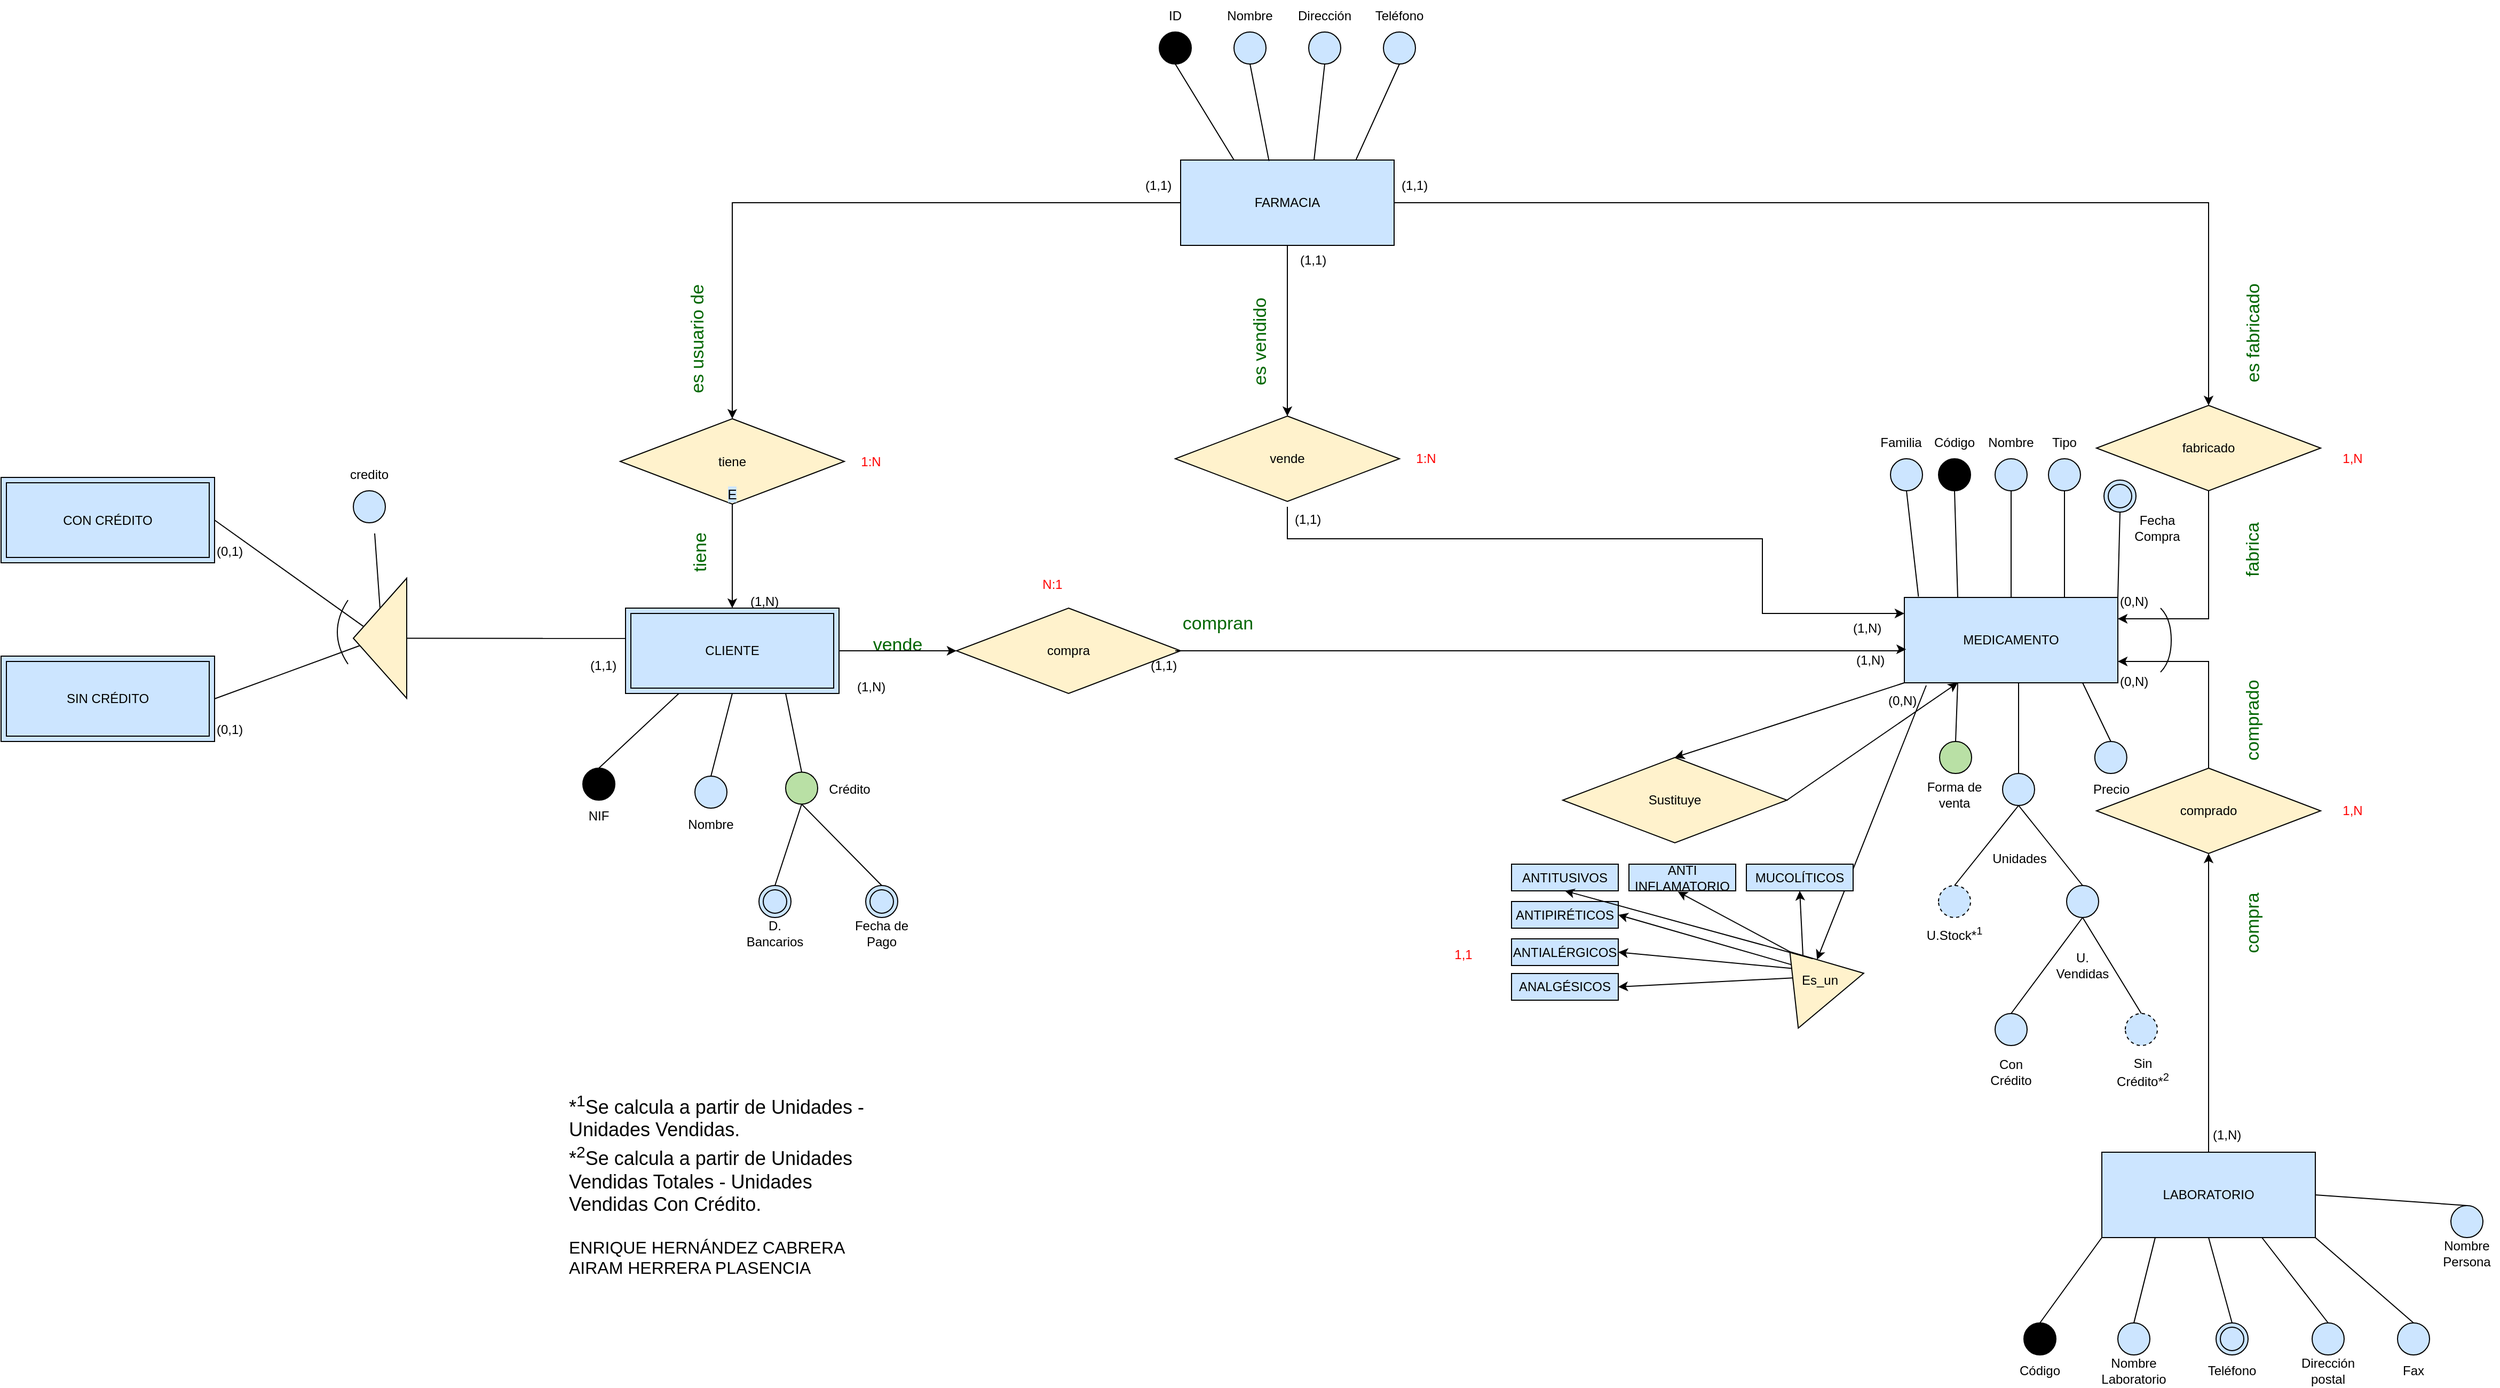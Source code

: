 <mxfile version="24.7.17">
  <diagram name="Página-1" id="0ju4yBKutKx-HcAimDKb">
    <mxGraphModel grid="1" page="1" gridSize="10" guides="1" tooltips="1" connect="1" arrows="1" fold="1" pageScale="1" pageWidth="827" pageHeight="1169" math="0" shadow="0">
      <root>
        <mxCell id="0" />
        <mxCell id="1" parent="0" />
        <mxCell id="yNY6OaaVfRZ2kv3KmmdI-2" value="&lt;div&gt;MEDICAMENTO&lt;/div&gt;" style="rounded=0;whiteSpace=wrap;html=1;fillColor=#CCE5FF;" vertex="1" parent="1">
          <mxGeometry x="1253" y="490" width="200" height="80" as="geometry" />
        </mxCell>
        <mxCell id="yNY6OaaVfRZ2kv3KmmdI-33" style="edgeStyle=orthogonalEdgeStyle;rounded=0;orthogonalLoop=1;jettySize=auto;html=1;entryX=0.5;entryY=1;entryDx=0;entryDy=0;" edge="1" parent="1" source="yNY6OaaVfRZ2kv3KmmdI-3" target="yNY6OaaVfRZ2kv3KmmdI-27">
          <mxGeometry relative="1" as="geometry" />
        </mxCell>
        <mxCell id="yNY6OaaVfRZ2kv3KmmdI-13" style="edgeStyle=orthogonalEdgeStyle;rounded=0;orthogonalLoop=1;jettySize=auto;html=1;exitX=0.5;exitY=1;exitDx=0;exitDy=0;" edge="1" parent="1" source="yNY6OaaVfRZ2kv3KmmdI-5">
          <mxGeometry relative="1" as="geometry">
            <mxPoint x="675" y="320" as="targetPoint" />
          </mxGeometry>
        </mxCell>
        <mxCell id="yNY6OaaVfRZ2kv3KmmdI-25" style="edgeStyle=orthogonalEdgeStyle;rounded=0;orthogonalLoop=1;jettySize=auto;html=1;entryX=0.5;entryY=0;entryDx=0;entryDy=0;" edge="1" parent="1" source="yNY6OaaVfRZ2kv3KmmdI-5" target="yNY6OaaVfRZ2kv3KmmdI-18">
          <mxGeometry relative="1" as="geometry" />
        </mxCell>
        <mxCell id="yNY6OaaVfRZ2kv3KmmdI-38" style="edgeStyle=orthogonalEdgeStyle;rounded=0;orthogonalLoop=1;jettySize=auto;html=1;entryX=0.5;entryY=0;entryDx=0;entryDy=0;" edge="1" parent="1" source="yNY6OaaVfRZ2kv3KmmdI-5" target="yNY6OaaVfRZ2kv3KmmdI-15">
          <mxGeometry relative="1" as="geometry">
            <mxPoint x="30" y="170" as="targetPoint" />
          </mxGeometry>
        </mxCell>
        <mxCell id="yNY6OaaVfRZ2kv3KmmdI-5" value="FARMACIA" style="rounded=0;whiteSpace=wrap;html=1;fillColor=#CCE5FF;" vertex="1" parent="1">
          <mxGeometry x="575" y="80" width="200" height="80" as="geometry" />
        </mxCell>
        <mxCell id="yNY6OaaVfRZ2kv3KmmdI-14" style="edgeStyle=orthogonalEdgeStyle;rounded=0;orthogonalLoop=1;jettySize=auto;html=1;entryX=1;entryY=0;entryDx=0;entryDy=0;" edge="1" parent="1" target="X5xsEdu2U7jIGgtiTfBD-12">
          <mxGeometry relative="1" as="geometry">
            <mxPoint x="1253" y="495" as="targetPoint" />
            <mxPoint x="675" y="405" as="sourcePoint" />
            <Array as="points">
              <mxPoint x="675" y="435" />
              <mxPoint x="1120" y="435" />
              <mxPoint x="1120" y="505" />
            </Array>
          </mxGeometry>
        </mxCell>
        <mxCell id="yNY6OaaVfRZ2kv3KmmdI-11" value="vende" style="shape=rhombus;perimeter=rhombusPerimeter;whiteSpace=wrap;html=1;align=center;fillColor=#FFF2CC;" vertex="1" parent="1">
          <mxGeometry x="570" y="320" width="210" height="80" as="geometry" />
        </mxCell>
        <mxCell id="yNY6OaaVfRZ2kv3KmmdI-17" style="edgeStyle=orthogonalEdgeStyle;rounded=0;orthogonalLoop=1;jettySize=auto;html=1;entryX=0.5;entryY=0;entryDx=0;entryDy=0;" edge="1" parent="1" source="yNY6OaaVfRZ2kv3KmmdI-15" target="yNY6OaaVfRZ2kv3KmmdI-10">
          <mxGeometry relative="1" as="geometry" />
        </mxCell>
        <mxCell id="yNY6OaaVfRZ2kv3KmmdI-15" value="tiene" style="shape=rhombus;perimeter=rhombusPerimeter;whiteSpace=wrap;html=1;align=center;fillColor=#FFF2CC;" vertex="1" parent="1">
          <mxGeometry x="50" y="322.5" width="210" height="80" as="geometry" />
        </mxCell>
        <mxCell id="yNY6OaaVfRZ2kv3KmmdI-26" style="edgeStyle=orthogonalEdgeStyle;rounded=0;orthogonalLoop=1;jettySize=auto;html=1;entryX=1;entryY=0.25;entryDx=0;entryDy=0;" edge="1" parent="1" source="yNY6OaaVfRZ2kv3KmmdI-18" target="yNY6OaaVfRZ2kv3KmmdI-2">
          <mxGeometry relative="1" as="geometry" />
        </mxCell>
        <mxCell id="yNY6OaaVfRZ2kv3KmmdI-18" value="fabricado" style="shape=rhombus;perimeter=rhombusPerimeter;whiteSpace=wrap;html=1;align=center;fillColor=#FFF2CC;" vertex="1" parent="1">
          <mxGeometry x="1433" y="310" width="210" height="80" as="geometry" />
        </mxCell>
        <mxCell id="yNY6OaaVfRZ2kv3KmmdI-29" style="edgeStyle=orthogonalEdgeStyle;rounded=0;orthogonalLoop=1;jettySize=auto;html=1;entryX=1;entryY=0.75;entryDx=0;entryDy=0;" edge="1" parent="1" source="yNY6OaaVfRZ2kv3KmmdI-27" target="yNY6OaaVfRZ2kv3KmmdI-2">
          <mxGeometry relative="1" as="geometry" />
        </mxCell>
        <mxCell id="yNY6OaaVfRZ2kv3KmmdI-27" value="comprado" style="shape=rhombus;perimeter=rhombusPerimeter;whiteSpace=wrap;html=1;align=center;fillColor=#FFF2CC;" vertex="1" parent="1">
          <mxGeometry x="1433" y="650" width="210" height="80" as="geometry" />
        </mxCell>
        <mxCell id="yNY6OaaVfRZ2kv3KmmdI-32" value="" style="curved=1;endArrow=none;html=1;rounded=0;endFill=0;" edge="1" parent="1">
          <mxGeometry width="50" height="50" relative="1" as="geometry">
            <mxPoint x="1493" y="560" as="sourcePoint" />
            <mxPoint x="1493" y="500" as="targetPoint" />
            <Array as="points">
              <mxPoint x="1503" y="550" />
              <mxPoint x="1503" y="510" />
            </Array>
          </mxGeometry>
        </mxCell>
        <mxCell id="yNY6OaaVfRZ2kv3KmmdI-40" value="compra" style="shape=rhombus;perimeter=rhombusPerimeter;whiteSpace=wrap;html=1;align=center;fillColor=#FFF2CC;" vertex="1" parent="1">
          <mxGeometry x="365" y="500" width="210" height="80" as="geometry" />
        </mxCell>
        <mxCell id="wu2LQmucJtBtKe9fqs6F-6" value="" style="group" connectable="0" vertex="1" parent="1">
          <mxGeometry x="1270" y="330" width="60" height="60" as="geometry" />
        </mxCell>
        <mxCell id="wu2LQmucJtBtKe9fqs6F-2" value="" style="ellipse;whiteSpace=wrap;html=1;aspect=fixed;fillColor=#000000;" vertex="1" parent="wu2LQmucJtBtKe9fqs6F-6">
          <mxGeometry x="15" y="30" width="30" height="30" as="geometry" />
        </mxCell>
        <mxCell id="wu2LQmucJtBtKe9fqs6F-5" value="Código" style="text;html=1;strokeColor=none;fillColor=none;align=center;verticalAlign=middle;whiteSpace=wrap;rounded=0;" vertex="1" parent="wu2LQmucJtBtKe9fqs6F-6">
          <mxGeometry width="60" height="30" as="geometry" />
        </mxCell>
        <mxCell id="wu2LQmucJtBtKe9fqs6F-8" value="" style="group" connectable="0" vertex="1" parent="1">
          <mxGeometry x="1323" y="330" width="60" height="60" as="geometry" />
        </mxCell>
        <mxCell id="wu2LQmucJtBtKe9fqs6F-9" value="" style="ellipse;whiteSpace=wrap;html=1;aspect=fixed;fillColor=#CCE5FF;" vertex="1" parent="wu2LQmucJtBtKe9fqs6F-8">
          <mxGeometry x="15" y="30" width="30" height="30" as="geometry" />
        </mxCell>
        <mxCell id="wu2LQmucJtBtKe9fqs6F-10" value="Nombre" style="text;html=1;strokeColor=none;fillColor=none;align=center;verticalAlign=middle;whiteSpace=wrap;rounded=0;" vertex="1" parent="wu2LQmucJtBtKe9fqs6F-8">
          <mxGeometry width="60" height="30" as="geometry" />
        </mxCell>
        <mxCell id="wu2LQmucJtBtKe9fqs6F-15" value="" style="group" connectable="0" vertex="1" parent="1">
          <mxGeometry x="1373" y="330" width="60" height="60" as="geometry" />
        </mxCell>
        <mxCell id="wu2LQmucJtBtKe9fqs6F-16" value="" style="ellipse;whiteSpace=wrap;html=1;aspect=fixed;fillColor=#CCE5FF;" vertex="1" parent="wu2LQmucJtBtKe9fqs6F-15">
          <mxGeometry x="15" y="30" width="30" height="30" as="geometry" />
        </mxCell>
        <mxCell id="wu2LQmucJtBtKe9fqs6F-17" value="Tipo" style="text;html=1;strokeColor=none;fillColor=none;align=center;verticalAlign=middle;whiteSpace=wrap;rounded=0;" vertex="1" parent="wu2LQmucJtBtKe9fqs6F-15">
          <mxGeometry width="60" height="30" as="geometry" />
        </mxCell>
        <mxCell id="wu2LQmucJtBtKe9fqs6F-37" value="" style="endArrow=none;html=1;rounded=0;exitX=0.5;exitY=1;exitDx=0;exitDy=0;entryX=0.25;entryY=0;entryDx=0;entryDy=0;" edge="1" parent="1" source="wu2LQmucJtBtKe9fqs6F-2" target="yNY6OaaVfRZ2kv3KmmdI-2">
          <mxGeometry width="50" height="50" relative="1" as="geometry">
            <mxPoint x="1230" y="400" as="sourcePoint" />
            <mxPoint x="1240" y="320" as="targetPoint" />
          </mxGeometry>
        </mxCell>
        <mxCell id="wu2LQmucJtBtKe9fqs6F-38" value="" style="endArrow=none;html=1;rounded=0;entryX=0.5;entryY=0;entryDx=0;entryDy=0;exitX=0.5;exitY=1;exitDx=0;exitDy=0;" edge="1" parent="1" source="wu2LQmucJtBtKe9fqs6F-9" target="yNY6OaaVfRZ2kv3KmmdI-2">
          <mxGeometry width="50" height="50" relative="1" as="geometry">
            <mxPoint x="1290" y="400" as="sourcePoint" />
            <mxPoint x="1240" y="320" as="targetPoint" />
          </mxGeometry>
        </mxCell>
        <mxCell id="wu2LQmucJtBtKe9fqs6F-39" value="" style="endArrow=none;html=1;rounded=0;exitX=0.75;exitY=0;exitDx=0;exitDy=0;entryX=0.5;entryY=1;entryDx=0;entryDy=0;" edge="1" parent="1" source="yNY6OaaVfRZ2kv3KmmdI-2" target="wu2LQmucJtBtKe9fqs6F-16">
          <mxGeometry width="50" height="50" relative="1" as="geometry">
            <mxPoint x="1190" y="370" as="sourcePoint" />
            <mxPoint x="1240" y="320" as="targetPoint" />
          </mxGeometry>
        </mxCell>
        <mxCell id="wu2LQmucJtBtKe9fqs6F-54" value="" style="group" connectable="0" vertex="1" parent="1">
          <mxGeometry x="1388" y="640" width="62" height="60" as="geometry" />
        </mxCell>
        <mxCell id="wu2LQmucJtBtKe9fqs6F-55" value="" style="group" connectable="0" vertex="1" parent="wu2LQmucJtBtKe9fqs6F-54">
          <mxGeometry x="27.9" y="-15" width="62.0" height="60" as="geometry" />
        </mxCell>
        <mxCell id="wu2LQmucJtBtKe9fqs6F-34" value="" style="ellipse;whiteSpace=wrap;html=1;aspect=fixed;fillColor=#CCE5FF;" vertex="1" parent="wu2LQmucJtBtKe9fqs6F-55">
          <mxGeometry x="15.5" width="30" height="30" as="geometry" />
        </mxCell>
        <mxCell id="wu2LQmucJtBtKe9fqs6F-35" value="Precio" style="text;html=1;strokeColor=none;fillColor=none;align=center;verticalAlign=middle;whiteSpace=wrap;rounded=0;" vertex="1" parent="wu2LQmucJtBtKe9fqs6F-55">
          <mxGeometry y="30" width="62.0" height="30" as="geometry" />
        </mxCell>
        <mxCell id="wu2LQmucJtBtKe9fqs6F-61" value="" style="endArrow=none;html=1;rounded=0;" edge="1" parent="1" source="wu2LQmucJtBtKe9fqs6F-31">
          <mxGeometry width="50" height="50" relative="1" as="geometry">
            <mxPoint x="1285" y="635" as="sourcePoint" />
            <mxPoint x="1360" y="570" as="targetPoint" />
          </mxGeometry>
        </mxCell>
        <mxCell id="wu2LQmucJtBtKe9fqs6F-62" value="" style="endArrow=none;html=1;rounded=0;exitX=0.5;exitY=0;exitDx=0;exitDy=0;entryX=0.835;entryY=1;entryDx=0;entryDy=0;entryPerimeter=0;" edge="1" parent="1" source="wu2LQmucJtBtKe9fqs6F-34" target="yNY6OaaVfRZ2kv3KmmdI-2">
          <mxGeometry width="50" height="50" relative="1" as="geometry">
            <mxPoint x="1368" y="635" as="sourcePoint" />
            <mxPoint x="1370" y="580" as="targetPoint" />
          </mxGeometry>
        </mxCell>
        <mxCell id="wu2LQmucJtBtKe9fqs6F-67" value="" style="endArrow=none;html=1;rounded=0;entryX=0.25;entryY=1;entryDx=0;entryDy=0;exitX=0.5;exitY=1;exitDx=0;exitDy=0;" edge="1" parent="1" source="wu2LQmucJtBtKe9fqs6F-64" target="yNY6OaaVfRZ2kv3KmmdI-2">
          <mxGeometry width="50" height="50" relative="1" as="geometry">
            <mxPoint x="1190" y="600" as="sourcePoint" />
            <mxPoint x="1240" y="550" as="targetPoint" />
          </mxGeometry>
        </mxCell>
        <mxCell id="wu2LQmucJtBtKe9fqs6F-138" value="Familia" style="text;html=1;strokeColor=none;fillColor=none;align=center;verticalAlign=middle;whiteSpace=wrap;rounded=0;" vertex="1" parent="1">
          <mxGeometry x="1220" y="330" width="60" height="30" as="geometry" />
        </mxCell>
        <mxCell id="wu2LQmucJtBtKe9fqs6F-56" value="" style="group" connectable="0" vertex="1" parent="1">
          <mxGeometry x="1330" y="625" width="62" height="60" as="geometry" />
        </mxCell>
        <mxCell id="wu2LQmucJtBtKe9fqs6F-31" value="" style="ellipse;whiteSpace=wrap;html=1;aspect=fixed;fillColor=#CCE5FF;" vertex="1" parent="wu2LQmucJtBtKe9fqs6F-56">
          <mxGeometry x="15" y="30" width="30" height="30" as="geometry" />
        </mxCell>
        <mxCell id="wu2LQmucJtBtKe9fqs6F-73" value="" style="group;strokeWidth=0;" connectable="0" vertex="1" parent="1">
          <mxGeometry x="1390" y="760" width="60" height="60" as="geometry" />
        </mxCell>
        <mxCell id="wu2LQmucJtBtKe9fqs6F-72" value="" style="ellipse;whiteSpace=wrap;html=1;aspect=fixed;fillColor=#CCE5FF;direction=south;rotation=90;container=0;" vertex="1" parent="wu2LQmucJtBtKe9fqs6F-73">
          <mxGeometry x="15" width="30" height="30" as="geometry" />
        </mxCell>
        <mxCell id="wu2LQmucJtBtKe9fqs6F-74" value="" style="group" connectable="0" vertex="1" parent="1">
          <mxGeometry x="1270" y="760" width="60" height="60" as="geometry" />
        </mxCell>
        <mxCell id="wu2LQmucJtBtKe9fqs6F-69" value="" style="ellipse;whiteSpace=wrap;html=1;aspect=fixed;fillColor=#CCE5FF;direction=south;rotation=90;container=0;dashed=1;" vertex="1" parent="wu2LQmucJtBtKe9fqs6F-74">
          <mxGeometry x="15" width="30" height="30" as="geometry" />
        </mxCell>
        <mxCell id="wu2LQmucJtBtKe9fqs6F-70" value="U.Stock*&lt;sup&gt;1&lt;/sup&gt;" style="text;html=1;strokeColor=none;fillColor=none;align=center;verticalAlign=middle;whiteSpace=wrap;rounded=0;container=0;" vertex="1" parent="wu2LQmucJtBtKe9fqs6F-74">
          <mxGeometry y="30" width="60" height="30" as="geometry" />
        </mxCell>
        <mxCell id="wu2LQmucJtBtKe9fqs6F-76" value="" style="endArrow=none;html=1;rounded=0;exitX=0.5;exitY=1;exitDx=0;exitDy=0;entryX=0.5;entryY=1;entryDx=0;entryDy=0;" edge="1" parent="1" source="wu2LQmucJtBtKe9fqs6F-72" target="wu2LQmucJtBtKe9fqs6F-31">
          <mxGeometry width="50" height="50" relative="1" as="geometry">
            <mxPoint x="2460" y="1345" as="sourcePoint" />
            <mxPoint x="2630" y="1315" as="targetPoint" />
          </mxGeometry>
        </mxCell>
        <mxCell id="wu2LQmucJtBtKe9fqs6F-75" value="" style="endArrow=none;html=1;rounded=0;exitX=0.5;exitY=1;exitDx=0;exitDy=0;entryX=0.5;entryY=1;entryDx=0;entryDy=0;" edge="1" parent="1" source="wu2LQmucJtBtKe9fqs6F-69" target="wu2LQmucJtBtKe9fqs6F-31">
          <mxGeometry width="50" height="50" relative="1" as="geometry">
            <mxPoint x="2460" y="1345" as="sourcePoint" />
            <mxPoint x="2510" y="1295" as="targetPoint" />
          </mxGeometry>
        </mxCell>
        <mxCell id="wu2LQmucJtBtKe9fqs6F-71" value="Unidades" style="text;html=1;strokeColor=none;fillColor=none;align=center;verticalAlign=middle;whiteSpace=wrap;rounded=0;" vertex="1" parent="1">
          <mxGeometry x="1331" y="720" width="60" height="30" as="geometry" />
        </mxCell>
        <mxCell id="Mzk3BHXS_VO263hFuHlt-3" value="Sustituye" style="shape=rhombus;perimeter=rhombusPerimeter;whiteSpace=wrap;html=1;align=center;fillColor=#FFF2CC;" vertex="1" parent="1">
          <mxGeometry x="933" y="640" width="210" height="80" as="geometry" />
        </mxCell>
        <mxCell id="Mzk3BHXS_VO263hFuHlt-5" value="" style="endArrow=classic;html=1;rounded=0;exitX=0;exitY=1;exitDx=0;exitDy=0;entryX=0.5;entryY=0;entryDx=0;entryDy=0;" edge="1" parent="1" source="yNY6OaaVfRZ2kv3KmmdI-2" target="Mzk3BHXS_VO263hFuHlt-3">
          <mxGeometry width="50" height="50" relative="1" as="geometry">
            <mxPoint x="1110" y="660" as="sourcePoint" />
            <mxPoint x="1160" y="610" as="targetPoint" />
          </mxGeometry>
        </mxCell>
        <mxCell id="Mzk3BHXS_VO263hFuHlt-6" value="" style="endArrow=classic;html=1;rounded=0;exitX=1;exitY=0.5;exitDx=0;exitDy=0;entryX=0.25;entryY=1;entryDx=0;entryDy=0;" edge="1" parent="1" source="Mzk3BHXS_VO263hFuHlt-3" target="yNY6OaaVfRZ2kv3KmmdI-2">
          <mxGeometry width="50" height="50" relative="1" as="geometry">
            <mxPoint x="1110" y="660" as="sourcePoint" />
            <mxPoint x="1300" y="570" as="targetPoint" />
          </mxGeometry>
        </mxCell>
        <mxCell id="wu2LQmucJtBtKe9fqs6F-63" value="" style="group" connectable="0" vertex="1" parent="1">
          <mxGeometry x="1256" y="630" width="60" height="60" as="geometry" />
        </mxCell>
        <mxCell id="wu2LQmucJtBtKe9fqs6F-65" value="Forma de venta" style="text;html=1;strokeColor=none;fillColor=none;align=center;verticalAlign=middle;whiteSpace=wrap;rounded=0;container=0;" vertex="1" parent="wu2LQmucJtBtKe9fqs6F-63">
          <mxGeometry x="14" y="30" width="60" height="30" as="geometry" />
        </mxCell>
        <mxCell id="wu2LQmucJtBtKe9fqs6F-64" value="" style="ellipse;whiteSpace=wrap;html=1;aspect=fixed;direction=south;rotation=90;container=0;fillColor=#B9E0A5;" vertex="1" parent="1">
          <mxGeometry x="1286" y="625" width="30" height="30" as="geometry" />
        </mxCell>
        <mxCell id="Mzk3BHXS_VO263hFuHlt-11" value="" style="group" connectable="0" vertex="1" parent="1">
          <mxGeometry x="1350" y="1010" width="460" height="220" as="geometry" />
        </mxCell>
        <mxCell id="yNY6OaaVfRZ2kv3KmmdI-3" value="&lt;div&gt;LABORATORIO&lt;/div&gt;" style="rounded=0;whiteSpace=wrap;html=1;fillColor=#CCE5FF;" vertex="1" parent="Mzk3BHXS_VO263hFuHlt-11">
          <mxGeometry x="88" width="200" height="80" as="geometry" />
        </mxCell>
        <mxCell id="wu2LQmucJtBtKe9fqs6F-79" value="" style="group" connectable="0" vertex="1" parent="Mzk3BHXS_VO263hFuHlt-11">
          <mxGeometry y="130" width="60" height="60" as="geometry" />
        </mxCell>
        <mxCell id="wu2LQmucJtBtKe9fqs6F-80" value="" style="ellipse;whiteSpace=wrap;html=1;aspect=fixed;fillColor=#000000;" vertex="1" parent="wu2LQmucJtBtKe9fqs6F-79">
          <mxGeometry x="15" y="30" width="30" height="30" as="geometry" />
        </mxCell>
        <mxCell id="wu2LQmucJtBtKe9fqs6F-81" value="&lt;div&gt;Código&lt;/div&gt;" style="text;html=1;strokeColor=none;fillColor=none;align=center;verticalAlign=middle;whiteSpace=wrap;rounded=0;" vertex="1" parent="Mzk3BHXS_VO263hFuHlt-11">
          <mxGeometry y="190" width="60" height="30" as="geometry" />
        </mxCell>
        <mxCell id="wu2LQmucJtBtKe9fqs6F-102" value="Dirección postal" style="text;html=1;strokeColor=none;fillColor=none;align=center;verticalAlign=middle;whiteSpace=wrap;rounded=0;container=0;" vertex="1" parent="Mzk3BHXS_VO263hFuHlt-11">
          <mxGeometry x="270" y="190" width="60" height="30" as="geometry" />
        </mxCell>
        <mxCell id="wu2LQmucJtBtKe9fqs6F-111" value="" style="group" connectable="0" vertex="1" parent="Mzk3BHXS_VO263hFuHlt-11">
          <mxGeometry x="180" y="130" width="60" height="90" as="geometry" />
        </mxCell>
        <mxCell id="wu2LQmucJtBtKe9fqs6F-93" value="Teléfono" style="text;html=1;strokeColor=none;fillColor=none;align=center;verticalAlign=middle;whiteSpace=wrap;rounded=0;" vertex="1" parent="wu2LQmucJtBtKe9fqs6F-111">
          <mxGeometry y="60" width="60" height="30" as="geometry" />
        </mxCell>
        <mxCell id="Mzk3BHXS_VO263hFuHlt-76" value="" style="ellipse;shape=doubleEllipse;whiteSpace=wrap;html=1;aspect=fixed;fillColor=#CCE5FF;" vertex="1" parent="wu2LQmucJtBtKe9fqs6F-111">
          <mxGeometry x="15" y="30" width="30" height="30" as="geometry" />
        </mxCell>
        <mxCell id="wu2LQmucJtBtKe9fqs6F-101" value="" style="ellipse;whiteSpace=wrap;html=1;aspect=fixed;fillColor=#CCE5FF;" vertex="1" parent="Mzk3BHXS_VO263hFuHlt-11">
          <mxGeometry x="285" y="160" width="30" height="30" as="geometry" />
        </mxCell>
        <mxCell id="wu2LQmucJtBtKe9fqs6F-112" value="" style="group" connectable="0" vertex="1" parent="Mzk3BHXS_VO263hFuHlt-11">
          <mxGeometry x="350" y="130" width="60" height="90" as="geometry" />
        </mxCell>
        <mxCell id="wu2LQmucJtBtKe9fqs6F-106" value="" style="group" connectable="0" vertex="1" parent="wu2LQmucJtBtKe9fqs6F-112">
          <mxGeometry width="60" height="60" as="geometry" />
        </mxCell>
        <mxCell id="wu2LQmucJtBtKe9fqs6F-107" value="" style="ellipse;whiteSpace=wrap;html=1;aspect=fixed;fillColor=#CCE5FF;" vertex="1" parent="wu2LQmucJtBtKe9fqs6F-106">
          <mxGeometry x="15" y="30" width="30" height="30" as="geometry" />
        </mxCell>
        <mxCell id="wu2LQmucJtBtKe9fqs6F-108" value="Fax" style="text;html=1;strokeColor=none;fillColor=none;align=center;verticalAlign=middle;whiteSpace=wrap;rounded=0;" vertex="1" parent="wu2LQmucJtBtKe9fqs6F-112">
          <mxGeometry y="60" width="60" height="30" as="geometry" />
        </mxCell>
        <mxCell id="wu2LQmucJtBtKe9fqs6F-113" value="" style="group" connectable="0" vertex="1" parent="Mzk3BHXS_VO263hFuHlt-11">
          <mxGeometry x="88" y="130" width="60" height="90" as="geometry" />
        </mxCell>
        <mxCell id="wu2LQmucJtBtKe9fqs6F-88" value="" style="group" connectable="0" vertex="1" parent="wu2LQmucJtBtKe9fqs6F-113">
          <mxGeometry width="60" height="60" as="geometry" />
        </mxCell>
        <mxCell id="wu2LQmucJtBtKe9fqs6F-89" value="" style="ellipse;whiteSpace=wrap;html=1;aspect=fixed;fillColor=#CCE5FF;" vertex="1" parent="wu2LQmucJtBtKe9fqs6F-88">
          <mxGeometry x="15" y="30" width="30" height="30" as="geometry" />
        </mxCell>
        <mxCell id="wu2LQmucJtBtKe9fqs6F-90" value="&lt;div&gt;Nombre&lt;/div&gt;&lt;div&gt;Laboratorio&lt;br&gt;&lt;/div&gt;" style="text;html=1;strokeColor=none;fillColor=none;align=center;verticalAlign=middle;whiteSpace=wrap;rounded=0;" vertex="1" parent="wu2LQmucJtBtKe9fqs6F-113">
          <mxGeometry y="60" width="60" height="30" as="geometry" />
        </mxCell>
        <mxCell id="wu2LQmucJtBtKe9fqs6F-123" value="" style="group" connectable="0" vertex="1" parent="Mzk3BHXS_VO263hFuHlt-11">
          <mxGeometry x="400" y="20" width="60" height="60" as="geometry" />
        </mxCell>
        <mxCell id="wu2LQmucJtBtKe9fqs6F-124" value="" style="ellipse;whiteSpace=wrap;html=1;aspect=fixed;fillColor=#CCE5FF;gradientColor=none;" vertex="1" parent="wu2LQmucJtBtKe9fqs6F-123">
          <mxGeometry x="15" y="30" width="30" height="30" as="geometry" />
        </mxCell>
        <mxCell id="wu2LQmucJtBtKe9fqs6F-125" value="&lt;div&gt;Nombre&lt;/div&gt;&lt;div&gt;Persona&lt;br&gt;&lt;/div&gt;" style="text;html=1;strokeColor=none;fillColor=none;align=center;verticalAlign=middle;whiteSpace=wrap;rounded=0;" vertex="1" parent="Mzk3BHXS_VO263hFuHlt-11">
          <mxGeometry x="400" y="80" width="60" height="30" as="geometry" />
        </mxCell>
        <mxCell id="wu2LQmucJtBtKe9fqs6F-126" value="" style="endArrow=none;html=1;rounded=0;exitX=0.5;exitY=0;exitDx=0;exitDy=0;entryX=0;entryY=1;entryDx=0;entryDy=0;" edge="1" parent="Mzk3BHXS_VO263hFuHlt-11" source="wu2LQmucJtBtKe9fqs6F-80" target="yNY6OaaVfRZ2kv3KmmdI-3">
          <mxGeometry width="50" height="50" relative="1" as="geometry">
            <mxPoint x="70" y="80" as="sourcePoint" />
            <mxPoint x="90" y="80" as="targetPoint" />
          </mxGeometry>
        </mxCell>
        <mxCell id="wu2LQmucJtBtKe9fqs6F-127" value="" style="endArrow=none;html=1;rounded=0;exitX=0.5;exitY=0;exitDx=0;exitDy=0;entryX=0.25;entryY=1;entryDx=0;entryDy=0;" edge="1" parent="Mzk3BHXS_VO263hFuHlt-11" source="wu2LQmucJtBtKe9fqs6F-89" target="yNY6OaaVfRZ2kv3KmmdI-3">
          <mxGeometry width="50" height="50" relative="1" as="geometry">
            <mxPoint x="70" y="80" as="sourcePoint" />
            <mxPoint x="120" y="30" as="targetPoint" />
          </mxGeometry>
        </mxCell>
        <mxCell id="wu2LQmucJtBtKe9fqs6F-128" value="" style="endArrow=none;html=1;rounded=0;exitX=0.5;exitY=0;exitDx=0;exitDy=0;entryX=0.5;entryY=1;entryDx=0;entryDy=0;" edge="1" parent="Mzk3BHXS_VO263hFuHlt-11" target="yNY6OaaVfRZ2kv3KmmdI-3">
          <mxGeometry width="50" height="50" relative="1" as="geometry">
            <mxPoint x="210" y="160" as="sourcePoint" />
            <mxPoint x="120" y="30" as="targetPoint" />
          </mxGeometry>
        </mxCell>
        <mxCell id="wu2LQmucJtBtKe9fqs6F-129" value="" style="endArrow=none;html=1;rounded=0;exitX=0.5;exitY=0;exitDx=0;exitDy=0;entryX=0.75;entryY=1;entryDx=0;entryDy=0;" edge="1" parent="Mzk3BHXS_VO263hFuHlt-11" source="wu2LQmucJtBtKe9fqs6F-101" target="yNY6OaaVfRZ2kv3KmmdI-3">
          <mxGeometry width="50" height="50" relative="1" as="geometry">
            <mxPoint x="70" y="80" as="sourcePoint" />
            <mxPoint x="120" y="30" as="targetPoint" />
          </mxGeometry>
        </mxCell>
        <mxCell id="wu2LQmucJtBtKe9fqs6F-131" value="" style="endArrow=none;html=1;rounded=0;exitX=0.5;exitY=0;exitDx=0;exitDy=0;entryX=1;entryY=1;entryDx=0;entryDy=0;" edge="1" parent="Mzk3BHXS_VO263hFuHlt-11" source="wu2LQmucJtBtKe9fqs6F-107" target="yNY6OaaVfRZ2kv3KmmdI-3">
          <mxGeometry width="50" height="50" relative="1" as="geometry">
            <mxPoint x="70" y="80" as="sourcePoint" />
            <mxPoint x="120" y="30" as="targetPoint" />
          </mxGeometry>
        </mxCell>
        <mxCell id="wu2LQmucJtBtKe9fqs6F-132" value="" style="endArrow=none;html=1;rounded=0;exitX=0.5;exitY=0;exitDx=0;exitDy=0;entryX=1;entryY=0.5;entryDx=0;entryDy=0;" edge="1" parent="Mzk3BHXS_VO263hFuHlt-11" source="wu2LQmucJtBtKe9fqs6F-124" target="yNY6OaaVfRZ2kv3KmmdI-3">
          <mxGeometry width="50" height="50" relative="1" as="geometry">
            <mxPoint x="70" y="110" as="sourcePoint" />
            <mxPoint x="120" y="60" as="targetPoint" />
          </mxGeometry>
        </mxCell>
        <mxCell id="Mzk3BHXS_VO263hFuHlt-12" value="" style="group;strokeWidth=0;" connectable="0" vertex="1" parent="1">
          <mxGeometry x="1323" y="880" width="60" height="60" as="geometry" />
        </mxCell>
        <mxCell id="Mzk3BHXS_VO263hFuHlt-13" value="Con Crédito" style="text;html=1;strokeColor=none;fillColor=none;align=center;verticalAlign=middle;whiteSpace=wrap;rounded=0;" vertex="1" parent="Mzk3BHXS_VO263hFuHlt-12">
          <mxGeometry y="40" width="60" height="30" as="geometry" />
        </mxCell>
        <mxCell id="Mzk3BHXS_VO263hFuHlt-14" value="" style="ellipse;whiteSpace=wrap;html=1;aspect=fixed;fillColor=#CCE5FF;direction=south;rotation=90;container=0;" vertex="1" parent="Mzk3BHXS_VO263hFuHlt-12">
          <mxGeometry x="15" width="30" height="30" as="geometry" />
        </mxCell>
        <mxCell id="Mzk3BHXS_VO263hFuHlt-18" value="" style="group;strokeWidth=0;" connectable="0" vertex="1" parent="1">
          <mxGeometry x="1433" y="880" width="87" height="80" as="geometry" />
        </mxCell>
        <mxCell id="Mzk3BHXS_VO263hFuHlt-20" value="" style="ellipse;whiteSpace=wrap;html=1;aspect=fixed;fillColor=#CCE5FF;direction=south;rotation=90;container=0;dashed=1;" vertex="1" parent="Mzk3BHXS_VO263hFuHlt-18">
          <mxGeometry x="27" width="30" height="30" as="geometry" />
        </mxCell>
        <mxCell id="Mzk3BHXS_VO263hFuHlt-19" value="&lt;div&gt;Sin&lt;/div&gt;&lt;div&gt;Crédito*&lt;sup&gt;2&lt;/sup&gt;&lt;/div&gt;" style="text;html=1;strokeColor=none;fillColor=none;align=center;verticalAlign=middle;whiteSpace=wrap;rounded=0;" vertex="1" parent="Mzk3BHXS_VO263hFuHlt-18">
          <mxGeometry x="10" y="40" width="67" height="30" as="geometry" />
        </mxCell>
        <mxCell id="Mzk3BHXS_VO263hFuHlt-24" value="" style="endArrow=none;html=1;rounded=0;exitX=0.5;exitY=1;exitDx=0;exitDy=0;" edge="1" parent="1" source="Mzk3BHXS_VO263hFuHlt-14">
          <mxGeometry width="50" height="50" relative="1" as="geometry">
            <mxPoint x="1410" y="900" as="sourcePoint" />
            <mxPoint x="1420" y="790" as="targetPoint" />
          </mxGeometry>
        </mxCell>
        <mxCell id="Mzk3BHXS_VO263hFuHlt-25" value="" style="endArrow=none;html=1;rounded=0;exitX=0.5;exitY=1;exitDx=0;exitDy=0;" edge="1" parent="1" source="Mzk3BHXS_VO263hFuHlt-20">
          <mxGeometry width="50" height="50" relative="1" as="geometry">
            <mxPoint x="1410" y="900" as="sourcePoint" />
            <mxPoint x="1420" y="790" as="targetPoint" />
          </mxGeometry>
        </mxCell>
        <mxCell id="wu2LQmucJtBtKe9fqs6F-32" value="U. Vendidas" style="text;html=1;strokeColor=none;fillColor=none;align=center;verticalAlign=middle;whiteSpace=wrap;rounded=0;" vertex="1" parent="1">
          <mxGeometry x="1390" y="820" width="60" height="30" as="geometry" />
        </mxCell>
        <mxCell id="Mzk3BHXS_VO263hFuHlt-28" value="" style="endArrow=none;html=1;rounded=0;exitX=1;exitY=0;exitDx=0;exitDy=0;entryX=0.5;entryY=1;entryDx=0;entryDy=0;" edge="1" parent="1" source="yNY6OaaVfRZ2kv3KmmdI-2" target="Mzk3BHXS_VO263hFuHlt-71">
          <mxGeometry width="50" height="50" relative="1" as="geometry">
            <mxPoint x="1413" y="500" as="sourcePoint" />
            <mxPoint x="1453" y="410" as="targetPoint" />
          </mxGeometry>
        </mxCell>
        <mxCell id="Mzk3BHXS_VO263hFuHlt-30" value="&lt;div&gt;Fecha&lt;/div&gt;&lt;div&gt;Compra&lt;br&gt;&lt;/div&gt;" style="text;html=1;strokeColor=none;fillColor=none;align=center;verticalAlign=middle;whiteSpace=wrap;rounded=0;" vertex="1" parent="1">
          <mxGeometry x="1460" y="410" width="60" height="30" as="geometry" />
        </mxCell>
        <mxCell id="Mzk3BHXS_VO263hFuHlt-71" value="" style="ellipse;shape=doubleEllipse;whiteSpace=wrap;html=1;aspect=fixed;fillColor=#CCE5FF;" vertex="1" parent="1">
          <mxGeometry x="1440" y="380" width="30" height="30" as="geometry" />
        </mxCell>
        <mxCell id="Mzk3BHXS_VO263hFuHlt-77" value="&lt;div align=&quot;left&quot;&gt;&lt;font style=&quot;font-size: 18px;&quot;&gt;&lt;font style=&quot;&quot;&gt;*&lt;sup style=&quot;&quot;&gt;1&lt;/sup&gt;&lt;/font&gt;&lt;font style=&quot;&quot;&gt;Se calcula a partir de Unidades - Unidades Vendidas.&lt;/font&gt;&lt;/font&gt;&lt;/div&gt;&lt;div align=&quot;left&quot;&gt;&lt;div align=&quot;left&quot;&gt;&lt;font style=&quot;font-size: 18px;&quot;&gt;&lt;font style=&quot;&quot;&gt;*&lt;sup&gt;2&lt;/sup&gt;&lt;/font&gt;&lt;font style=&quot;&quot;&gt;Se calcula a partir de Unidades Vendidas Totales - Unidades Vendidas Con Crédito.&lt;br&gt;&lt;/font&gt;&lt;/font&gt;&lt;/div&gt;&lt;div align=&quot;left&quot;&gt;&lt;font size=&quot;3&quot; style=&quot;&quot;&gt;&lt;br&gt;&lt;/font&gt;&lt;/div&gt;&lt;div align=&quot;left&quot;&gt;&lt;font size=&quot;3&quot; style=&quot;&quot;&gt;ENRIQUE HERNÁNDEZ CABRERA&lt;/font&gt;&lt;/div&gt;&lt;div align=&quot;left&quot;&gt;&lt;font size=&quot;3&quot; style=&quot;&quot;&gt;AIRAM HERRERA PLASENCIA&lt;/font&gt;&lt;/div&gt;&lt;/div&gt;" style="text;html=1;strokeColor=none;fillColor=none;align=left;verticalAlign=middle;whiteSpace=wrap;rounded=0;" vertex="1" parent="1">
          <mxGeometry y="980" width="290" height="120" as="geometry" />
        </mxCell>
        <mxCell id="Mzk3BHXS_VO263hFuHlt-79" value="1:N" style="text;html=1;strokeColor=none;fillColor=none;align=center;verticalAlign=middle;whiteSpace=wrap;rounded=0;fontColor=#FF0000;" vertex="1" parent="1">
          <mxGeometry x="255" y="347.5" width="60" height="30" as="geometry" />
        </mxCell>
        <mxCell id="0XmPrKswTF_-DAUyn0S_-1" value="&lt;font style=&quot;font-size: 17px;&quot; color=&quot;#006600&quot;&gt;tiene&lt;/font&gt;" style="text;html=1;strokeColor=none;fillColor=none;align=center;verticalAlign=middle;whiteSpace=wrap;rounded=0;rotation=-90;" vertex="1" parent="1">
          <mxGeometry x="85" y="422.5" width="80" height="50" as="geometry" />
        </mxCell>
        <mxCell id="0XmPrKswTF_-DAUyn0S_-2" value="&lt;font style=&quot;font-size: 17px;&quot; color=&quot;#006600&quot;&gt;&lt;span style=&quot;&quot;&gt;es usuario de&lt;br&gt;&lt;br&gt;&lt;/span&gt;&lt;/font&gt;" style="text;html=1;strokeColor=none;fillColor=none;align=center;verticalAlign=middle;whiteSpace=wrap;rounded=0;rotation=-90;" vertex="1" parent="1">
          <mxGeometry x="65" y="227.5" width="135" height="40" as="geometry" />
        </mxCell>
        <mxCell id="0XmPrKswTF_-DAUyn0S_-3" value="&lt;font color=&quot;#000000&quot; style=&quot;background-color: rgb(204, 229, 255); font-size: 13px;&quot;&gt;E&lt;/font&gt;" style="text;html=1;strokeColor=none;fillColor=none;align=center;verticalAlign=middle;whiteSpace=wrap;rounded=0;fontColor=#FF0000;" vertex="1" parent="1">
          <mxGeometry x="125" y="377.5" width="60" height="30" as="geometry" />
        </mxCell>
        <mxCell id="0XmPrKswTF_-DAUyn0S_-7" value="(1,1)" style="text;whiteSpace=wrap;fontSize=12;" vertex="1" parent="1">
          <mxGeometry x="540" y="90" width="50" height="30" as="geometry" />
        </mxCell>
        <mxCell id="0XmPrKswTF_-DAUyn0S_-8" value="(1,1)" style="text;whiteSpace=wrap;fontSize=12;" vertex="1" parent="1">
          <mxGeometry x="780" y="90" width="50" height="30" as="geometry" />
        </mxCell>
        <mxCell id="0XmPrKswTF_-DAUyn0S_-9" value="(1,1)" style="text;whiteSpace=wrap;fontSize=12;" vertex="1" parent="1">
          <mxGeometry x="685" y="160" width="50" height="30" as="geometry" />
        </mxCell>
        <mxCell id="0XmPrKswTF_-DAUyn0S_-10" value="1,1" style="text;html=1;strokeColor=none;fillColor=none;align=center;verticalAlign=middle;whiteSpace=wrap;rounded=0;fontColor=#FF0000;" vertex="1" parent="1">
          <mxGeometry x="810" y="810" width="60" height="30" as="geometry" />
        </mxCell>
        <mxCell id="0XmPrKswTF_-DAUyn0S_-12" value="&lt;font style=&quot;font-size: 17px;&quot; color=&quot;#006600&quot;&gt;es vendido&lt;/font&gt;" style="text;html=1;strokeColor=none;fillColor=none;align=center;verticalAlign=middle;whiteSpace=wrap;rounded=0;rotation=-90;" vertex="1" parent="1">
          <mxGeometry x="605" y="225" width="90" height="50" as="geometry" />
        </mxCell>
        <mxCell id="0XmPrKswTF_-DAUyn0S_-13" value="&lt;font style=&quot;font-size: 17px;&quot; color=&quot;#006600&quot;&gt;fabrica&lt;/font&gt;" style="text;html=1;strokeColor=none;fillColor=none;align=center;verticalAlign=middle;whiteSpace=wrap;rounded=0;rotation=-90;" vertex="1" parent="1">
          <mxGeometry x="1540" y="420" width="80" height="50" as="geometry" />
        </mxCell>
        <mxCell id="0XmPrKswTF_-DAUyn0S_-14" value="&lt;font style=&quot;font-size: 17px;&quot; color=&quot;#006600&quot;&gt;es fabricado&lt;/font&gt;" style="text;html=1;strokeColor=none;fillColor=none;align=center;verticalAlign=middle;whiteSpace=wrap;rounded=0;rotation=-90;" vertex="1" parent="1">
          <mxGeometry x="1532.5" y="217.5" width="95" height="50" as="geometry" />
        </mxCell>
        <mxCell id="0XmPrKswTF_-DAUyn0S_-15" value="1,N" style="text;html=1;strokeColor=none;fillColor=none;align=center;verticalAlign=middle;whiteSpace=wrap;rounded=0;fontColor=#FF0000;" vertex="1" parent="1">
          <mxGeometry x="1643" y="345" width="60" height="30" as="geometry" />
        </mxCell>
        <mxCell id="0XmPrKswTF_-DAUyn0S_-17" value="N:1" style="text;html=1;strokeColor=none;fillColor=none;align=center;verticalAlign=middle;whiteSpace=wrap;rounded=0;fontColor=#FF0000;" vertex="1" parent="1">
          <mxGeometry x="425" y="462.5" width="60" height="30" as="geometry" />
        </mxCell>
        <mxCell id="0XmPrKswTF_-DAUyn0S_-18" value="&lt;font color=&quot;#006600&quot;&gt;&lt;span style=&quot;font-size: 17px;&quot;&gt;compran&lt;/span&gt;&lt;/font&gt;" style="text;html=1;strokeColor=none;fillColor=none;align=center;verticalAlign=middle;whiteSpace=wrap;rounded=0;rotation=0;" vertex="1" parent="1">
          <mxGeometry x="560" y="490" width="100" height="50" as="geometry" />
        </mxCell>
        <mxCell id="0XmPrKswTF_-DAUyn0S_-22" value="1:N" style="text;html=1;strokeColor=none;fillColor=none;align=center;verticalAlign=middle;whiteSpace=wrap;rounded=0;fontColor=#FF0000;" vertex="1" parent="1">
          <mxGeometry x="775" y="345" width="60" height="30" as="geometry" />
        </mxCell>
        <mxCell id="0XmPrKswTF_-DAUyn0S_-23" value="&lt;font style=&quot;font-size: 17px;&quot; color=&quot;#006600&quot;&gt;compra&lt;/font&gt;" style="text;html=1;strokeColor=none;fillColor=none;align=center;verticalAlign=middle;whiteSpace=wrap;rounded=0;rotation=-90;" vertex="1" parent="1">
          <mxGeometry x="1540" y="770" width="80" height="50" as="geometry" />
        </mxCell>
        <mxCell id="0XmPrKswTF_-DAUyn0S_-24" value="&lt;font style=&quot;font-size: 17px;&quot; color=&quot;#006600&quot;&gt;comprado&lt;/font&gt;" style="text;html=1;strokeColor=none;fillColor=none;align=center;verticalAlign=middle;whiteSpace=wrap;rounded=0;rotation=-90;" vertex="1" parent="1">
          <mxGeometry x="1540" y="580" width="80" height="50" as="geometry" />
        </mxCell>
        <mxCell id="0XmPrKswTF_-DAUyn0S_-25" value="1,N" style="text;html=1;strokeColor=none;fillColor=none;align=center;verticalAlign=middle;whiteSpace=wrap;rounded=0;fontColor=#FF0000;" vertex="1" parent="1">
          <mxGeometry x="1643" y="675" width="60" height="30" as="geometry" />
        </mxCell>
        <mxCell id="4kil20BLWF3DZNxr9zBi-1" style="edgeStyle=orthogonalEdgeStyle;rounded=0;orthogonalLoop=1;jettySize=auto;html=1;entryX=0.008;entryY=0.608;entryDx=0;entryDy=0;entryPerimeter=0;" edge="1" parent="1" target="yNY6OaaVfRZ2kv3KmmdI-2">
          <mxGeometry relative="1" as="geometry">
            <mxPoint x="570" y="540" as="sourcePoint" />
            <mxPoint x="1253" y="538.64" as="targetPoint" />
            <Array as="points">
              <mxPoint x="1250" y="540" />
              <mxPoint x="1250" y="539" />
            </Array>
          </mxGeometry>
        </mxCell>
        <mxCell id="0XmPrKswTF_-DAUyn0S_-27" value="(1,1)" style="text;whiteSpace=wrap;fontSize=12;" vertex="1" parent="1">
          <mxGeometry x="545" y="540" width="50" height="30" as="geometry" />
        </mxCell>
        <mxCell id="0XmPrKswTF_-DAUyn0S_-28" value="(1,1)" style="text;whiteSpace=wrap;fontSize=12;" vertex="1" parent="1">
          <mxGeometry x="680" y="402.5" width="50" height="30" as="geometry" />
        </mxCell>
        <mxCell id="0XmPrKswTF_-DAUyn0S_-30" value="(0,N)" style="text;whiteSpace=wrap;fontSize=12;" vertex="1" parent="1">
          <mxGeometry x="1236" y="572.5" width="50" height="30" as="geometry" />
        </mxCell>
        <mxCell id="0XmPrKswTF_-DAUyn0S_-31" value="(0,N)" style="text;whiteSpace=wrap;fontSize=12;" vertex="1" parent="1">
          <mxGeometry x="1453" y="480" width="50" height="30" as="geometry" />
        </mxCell>
        <mxCell id="0XmPrKswTF_-DAUyn0S_-32" value="(0,N)" style="text;whiteSpace=wrap;fontSize=12;" vertex="1" parent="1">
          <mxGeometry x="1453" y="555" width="50" height="30" as="geometry" />
        </mxCell>
        <mxCell id="0XmPrKswTF_-DAUyn0S_-33" value="(1,N)" style="text;whiteSpace=wrap;fontSize=12;" vertex="1" parent="1">
          <mxGeometry x="1540" y="980" width="50" height="30" as="geometry" />
        </mxCell>
        <mxCell id="wu2LQmucJtBtKe9fqs6F-139" value="" style="endArrow=none;html=1;rounded=0;entryX=0.066;entryY=-0.01;entryDx=0;entryDy=0;exitX=0.5;exitY=1;exitDx=0;exitDy=0;entryPerimeter=0;" edge="1" parent="1" source="wu2LQmucJtBtKe9fqs6F-142" target="yNY6OaaVfRZ2kv3KmmdI-2">
          <mxGeometry width="50" height="50" relative="1" as="geometry">
            <mxPoint x="-5" y="40" as="sourcePoint" />
            <mxPoint x="15" y="130" as="targetPoint" />
          </mxGeometry>
        </mxCell>
        <mxCell id="wu2LQmucJtBtKe9fqs6F-142" value="" style="ellipse;whiteSpace=wrap;html=1;aspect=fixed;fillColor=#CCE5FF;" vertex="1" parent="1">
          <mxGeometry x="1240" y="360" width="30" height="30" as="geometry" />
        </mxCell>
        <mxCell id="X5xsEdu2U7jIGgtiTfBD-2" value="" style="endArrow=classic;html=1;rounded=0;exitX=0.75;exitY=0;exitDx=0;exitDy=0;" edge="1" parent="1" source="0XmPrKswTF_-DAUyn0S_-30" target="X5xsEdu2U7jIGgtiTfBD-3">
          <mxGeometry width="50" height="50" relative="1" as="geometry">
            <mxPoint x="1263" y="580" as="sourcePoint" />
            <mxPoint x="1130" y="390" as="targetPoint" />
          </mxGeometry>
        </mxCell>
        <mxCell id="X5xsEdu2U7jIGgtiTfBD-5" value="ANALGÉSICOS" style="rounded=0;whiteSpace=wrap;html=1;fillColor=#CCE5FF;" vertex="1" parent="1">
          <mxGeometry x="885" y="842.5" width="100" height="25" as="geometry" />
        </mxCell>
        <mxCell id="X5xsEdu2U7jIGgtiTfBD-6" value="" style="group" connectable="0" vertex="1" parent="1">
          <mxGeometry x="1115.075" y="796.307" width="99.851" height="97.386" as="geometry" />
        </mxCell>
        <mxCell id="X5xsEdu2U7jIGgtiTfBD-3" value="" style="triangle;whiteSpace=wrap;html=1;rotation=-130;fillColor=#FFF2CC;strokeColor=#000000;" vertex="1" parent="X5xsEdu2U7jIGgtiTfBD-6">
          <mxGeometry x="19.925" y="8.693" width="60" height="80" as="geometry" />
        </mxCell>
        <mxCell id="X5xsEdu2U7jIGgtiTfBD-4" value="Es_un" style="text;whiteSpace=wrap;fontSize=12;" vertex="1" parent="X5xsEdu2U7jIGgtiTfBD-6">
          <mxGeometry x="39.925" y="38.693" width="50" height="30" as="geometry" />
        </mxCell>
        <mxCell id="X5xsEdu2U7jIGgtiTfBD-7" value="ANTI&lt;br&gt;INFLAMATORIO" style="rounded=0;whiteSpace=wrap;html=1;fillColor=#CCE5FF;" vertex="1" parent="1">
          <mxGeometry x="995" y="740" width="100" height="25" as="geometry" />
        </mxCell>
        <mxCell id="X5xsEdu2U7jIGgtiTfBD-8" value="MUCOLÍTICOS" style="rounded=0;whiteSpace=wrap;html=1;fillColor=#CCE5FF;" vertex="1" parent="1">
          <mxGeometry x="1105" y="740" width="100" height="25" as="geometry" />
        </mxCell>
        <mxCell id="X5xsEdu2U7jIGgtiTfBD-9" value="ANTITUSIVOS" style="rounded=0;whiteSpace=wrap;html=1;fillColor=#CCE5FF;" vertex="1" parent="1">
          <mxGeometry x="885" y="740" width="100" height="25" as="geometry" />
        </mxCell>
        <mxCell id="X5xsEdu2U7jIGgtiTfBD-10" value="ANTIPIRÉTICOS" style="rounded=0;whiteSpace=wrap;html=1;fillColor=#CCE5FF;" vertex="1" parent="1">
          <mxGeometry x="885" y="775" width="100" height="25" as="geometry" />
        </mxCell>
        <mxCell id="X5xsEdu2U7jIGgtiTfBD-11" value="ANTIALÉRGICOS" style="rounded=0;whiteSpace=wrap;html=1;fillColor=#CCE5FF;" vertex="1" parent="1">
          <mxGeometry x="885" y="810" width="100" height="25" as="geometry" />
        </mxCell>
        <mxCell id="X5xsEdu2U7jIGgtiTfBD-12" value="(1,N)" style="text;whiteSpace=wrap;fontSize=12;" vertex="1" parent="1">
          <mxGeometry x="1203" y="505" width="50" height="20" as="geometry" />
        </mxCell>
        <mxCell id="X5xsEdu2U7jIGgtiTfBD-16" value="" style="endArrow=classic;html=1;rounded=0;exitX=0.774;exitY=0.395;exitDx=0;exitDy=0;exitPerimeter=0;entryX=1;entryY=0.5;entryDx=0;entryDy=0;" edge="1" parent="1" source="X5xsEdu2U7jIGgtiTfBD-3" target="X5xsEdu2U7jIGgtiTfBD-11">
          <mxGeometry width="50" height="50" relative="1" as="geometry">
            <mxPoint x="1145" y="840" as="sourcePoint" />
            <mxPoint x="1045" y="750" as="targetPoint" />
          </mxGeometry>
        </mxCell>
        <mxCell id="X5xsEdu2U7jIGgtiTfBD-17" value="" style="endArrow=classic;html=1;rounded=0;exitX=0.829;exitY=0.416;exitDx=0;exitDy=0;exitPerimeter=0;entryX=1;entryY=0.5;entryDx=0;entryDy=0;" edge="1" parent="1" source="X5xsEdu2U7jIGgtiTfBD-3" target="X5xsEdu2U7jIGgtiTfBD-10">
          <mxGeometry width="50" height="50" relative="1" as="geometry">
            <mxPoint x="1158" y="848" as="sourcePoint" />
            <mxPoint x="995" y="833" as="targetPoint" />
          </mxGeometry>
        </mxCell>
        <mxCell id="X5xsEdu2U7jIGgtiTfBD-18" value="" style="endArrow=classic;html=1;rounded=0;exitX=0.657;exitY=0.328;exitDx=0;exitDy=0;entryX=1;entryY=0.5;entryDx=0;entryDy=0;exitPerimeter=0;" edge="1" parent="1" source="X5xsEdu2U7jIGgtiTfBD-3" target="X5xsEdu2U7jIGgtiTfBD-5">
          <mxGeometry width="50" height="50" relative="1" as="geometry">
            <mxPoint x="1168" y="858" as="sourcePoint" />
            <mxPoint x="1005" y="843" as="targetPoint" />
          </mxGeometry>
        </mxCell>
        <mxCell id="X5xsEdu2U7jIGgtiTfBD-19" value="" style="endArrow=classic;html=1;rounded=0;exitX=1;exitY=0.5;exitDx=0;exitDy=0;entryX=0.458;entryY=1.032;entryDx=0;entryDy=0;entryPerimeter=0;" edge="1" parent="1" source="X5xsEdu2U7jIGgtiTfBD-3" target="X5xsEdu2U7jIGgtiTfBD-7">
          <mxGeometry width="50" height="50" relative="1" as="geometry">
            <mxPoint x="1178" y="868" as="sourcePoint" />
            <mxPoint x="1015" y="853" as="targetPoint" />
          </mxGeometry>
        </mxCell>
        <mxCell id="X5xsEdu2U7jIGgtiTfBD-20" value="" style="endArrow=classic;html=1;rounded=0;exitX=0.825;exitY=0.59;exitDx=0;exitDy=0;exitPerimeter=0;entryX=0.5;entryY=1;entryDx=0;entryDy=0;" edge="1" parent="1" source="X5xsEdu2U7jIGgtiTfBD-3" target="X5xsEdu2U7jIGgtiTfBD-8">
          <mxGeometry width="50" height="50" relative="1" as="geometry">
            <mxPoint x="1188" y="878" as="sourcePoint" />
            <mxPoint x="1025" y="863" as="targetPoint" />
          </mxGeometry>
        </mxCell>
        <mxCell id="X5xsEdu2U7jIGgtiTfBD-21" value="" style="endArrow=classic;html=1;rounded=0;exitX=0.686;exitY=0.653;exitDx=0;exitDy=0;exitPerimeter=0;entryX=0.5;entryY=1;entryDx=0;entryDy=0;" edge="1" parent="1" source="X5xsEdu2U7jIGgtiTfBD-3" target="X5xsEdu2U7jIGgtiTfBD-9">
          <mxGeometry width="50" height="50" relative="1" as="geometry">
            <mxPoint x="1163" y="423" as="sourcePoint" />
            <mxPoint x="1000" y="408" as="targetPoint" />
          </mxGeometry>
        </mxCell>
        <mxCell id="EpEVuIJY3vaSlpNYEhMn-1" value="" style="group" connectable="0" vertex="1" parent="1">
          <mxGeometry x="540" y="-70" width="270" height="150" as="geometry" />
        </mxCell>
        <mxCell id="yNY6OaaVfRZ2kv3KmmdI-47" value="" style="group" connectable="0" vertex="1" parent="EpEVuIJY3vaSlpNYEhMn-1">
          <mxGeometry width="60" height="60" as="geometry" />
        </mxCell>
        <mxCell id="yNY6OaaVfRZ2kv3KmmdI-45" value="" style="ellipse;whiteSpace=wrap;html=1;aspect=fixed;fillColor=#000000;" vertex="1" parent="yNY6OaaVfRZ2kv3KmmdI-47">
          <mxGeometry x="15" y="30" width="30" height="30" as="geometry" />
        </mxCell>
        <mxCell id="yNY6OaaVfRZ2kv3KmmdI-46" value="ID" style="text;html=1;strokeColor=none;fillColor=none;align=center;verticalAlign=middle;whiteSpace=wrap;rounded=0;" vertex="1" parent="yNY6OaaVfRZ2kv3KmmdI-47">
          <mxGeometry width="60" height="30" as="geometry" />
        </mxCell>
        <mxCell id="yNY6OaaVfRZ2kv3KmmdI-48" value="" style="group" connectable="0" vertex="1" parent="EpEVuIJY3vaSlpNYEhMn-1">
          <mxGeometry x="70" width="60" height="60" as="geometry" />
        </mxCell>
        <mxCell id="yNY6OaaVfRZ2kv3KmmdI-49" value="" style="ellipse;whiteSpace=wrap;html=1;aspect=fixed;fillColor=#CCE5FF;" vertex="1" parent="yNY6OaaVfRZ2kv3KmmdI-48">
          <mxGeometry x="15" y="30" width="30" height="30" as="geometry" />
        </mxCell>
        <mxCell id="yNY6OaaVfRZ2kv3KmmdI-50" value="Nombre" style="text;html=1;strokeColor=none;fillColor=none;align=center;verticalAlign=middle;whiteSpace=wrap;rounded=0;" vertex="1" parent="yNY6OaaVfRZ2kv3KmmdI-48">
          <mxGeometry width="60" height="30" as="geometry" />
        </mxCell>
        <mxCell id="yNY6OaaVfRZ2kv3KmmdI-52" value="" style="group" connectable="0" vertex="1" parent="EpEVuIJY3vaSlpNYEhMn-1">
          <mxGeometry x="140" width="60" height="60" as="geometry" />
        </mxCell>
        <mxCell id="yNY6OaaVfRZ2kv3KmmdI-53" value="" style="ellipse;whiteSpace=wrap;html=1;aspect=fixed;fillColor=#CCE5FF;" vertex="1" parent="yNY6OaaVfRZ2kv3KmmdI-52">
          <mxGeometry x="15" y="30" width="30" height="30" as="geometry" />
        </mxCell>
        <mxCell id="yNY6OaaVfRZ2kv3KmmdI-54" value="Dirección" style="text;html=1;strokeColor=none;fillColor=none;align=center;verticalAlign=middle;whiteSpace=wrap;rounded=0;" vertex="1" parent="yNY6OaaVfRZ2kv3KmmdI-52">
          <mxGeometry width="60" height="30" as="geometry" />
        </mxCell>
        <mxCell id="yNY6OaaVfRZ2kv3KmmdI-55" value="" style="group" connectable="0" vertex="1" parent="EpEVuIJY3vaSlpNYEhMn-1">
          <mxGeometry x="210" width="60" height="60" as="geometry" />
        </mxCell>
        <mxCell id="yNY6OaaVfRZ2kv3KmmdI-56" value="" style="ellipse;whiteSpace=wrap;html=1;aspect=fixed;fillColor=#CCE5FF;" vertex="1" parent="yNY6OaaVfRZ2kv3KmmdI-55">
          <mxGeometry x="15" y="30" width="30" height="30" as="geometry" />
        </mxCell>
        <mxCell id="yNY6OaaVfRZ2kv3KmmdI-57" value="Teléfono" style="text;html=1;strokeColor=none;fillColor=none;align=center;verticalAlign=middle;whiteSpace=wrap;rounded=0;" vertex="1" parent="yNY6OaaVfRZ2kv3KmmdI-55">
          <mxGeometry width="60" height="30" as="geometry" />
        </mxCell>
        <mxCell id="yNY6OaaVfRZ2kv3KmmdI-65" value="" style="endArrow=none;html=1;rounded=0;entryX=0.5;entryY=1;entryDx=0;entryDy=0;exitX=0.821;exitY=-0.001;exitDx=0;exitDy=0;exitPerimeter=0;" edge="1" parent="EpEVuIJY3vaSlpNYEhMn-1" source="yNY6OaaVfRZ2kv3KmmdI-5" target="yNY6OaaVfRZ2kv3KmmdI-56">
          <mxGeometry width="50" height="50" relative="1" as="geometry">
            <mxPoint x="160" y="150" as="sourcePoint" />
            <mxPoint x="210" y="100" as="targetPoint" />
          </mxGeometry>
        </mxCell>
        <mxCell id="yNY6OaaVfRZ2kv3KmmdI-66" value="" style="endArrow=none;html=1;rounded=0;entryX=0.5;entryY=1;entryDx=0;entryDy=0;" edge="1" parent="EpEVuIJY3vaSlpNYEhMn-1" target="yNY6OaaVfRZ2kv3KmmdI-53">
          <mxGeometry width="50" height="50" relative="1" as="geometry">
            <mxPoint x="160" y="150" as="sourcePoint" />
            <mxPoint x="170" y="90" as="targetPoint" />
          </mxGeometry>
        </mxCell>
        <mxCell id="yNY6OaaVfRZ2kv3KmmdI-68" value="" style="endArrow=none;html=1;rounded=0;entryX=0.5;entryY=1;entryDx=0;entryDy=0;exitX=0.414;exitY=0.01;exitDx=0;exitDy=0;exitPerimeter=0;" edge="1" parent="EpEVuIJY3vaSlpNYEhMn-1" source="yNY6OaaVfRZ2kv3KmmdI-5" target="yNY6OaaVfRZ2kv3KmmdI-49">
          <mxGeometry width="50" height="50" relative="1" as="geometry">
            <mxPoint x="120" y="140" as="sourcePoint" />
            <mxPoint x="170" y="90" as="targetPoint" />
          </mxGeometry>
        </mxCell>
        <mxCell id="yNY6OaaVfRZ2kv3KmmdI-69" value="" style="endArrow=none;html=1;rounded=0;entryX=0.5;entryY=1;entryDx=0;entryDy=0;exitX=0.25;exitY=0;exitDx=0;exitDy=0;" edge="1" parent="EpEVuIJY3vaSlpNYEhMn-1" source="yNY6OaaVfRZ2kv3KmmdI-5" target="yNY6OaaVfRZ2kv3KmmdI-45">
          <mxGeometry width="50" height="50" relative="1" as="geometry">
            <mxPoint x="120" y="140" as="sourcePoint" />
            <mxPoint x="170" y="90" as="targetPoint" />
          </mxGeometry>
        </mxCell>
        <mxCell id="EpEVuIJY3vaSlpNYEhMn-5" value="" style="group" connectable="0" vertex="1" parent="1">
          <mxGeometry y="480" width="360" height="340" as="geometry" />
        </mxCell>
        <mxCell id="yNY6OaaVfRZ2kv3KmmdI-10" value="CLIENTE" style="shape=ext;margin=3;double=1;whiteSpace=wrap;html=1;align=center;fillColor=#CCE5FF;" vertex="1" parent="EpEVuIJY3vaSlpNYEhMn-5">
          <mxGeometry x="55" y="20" width="200" height="80" as="geometry" />
        </mxCell>
        <mxCell id="Mzk3BHXS_VO263hFuHlt-34" value="" style="group" connectable="0" vertex="1" parent="EpEVuIJY3vaSlpNYEhMn-5">
          <mxGeometry x="125" y="167.5" width="60" height="95" as="geometry" />
        </mxCell>
        <mxCell id="Mzk3BHXS_VO263hFuHlt-31" value="" style="group" connectable="0" vertex="1" parent="Mzk3BHXS_VO263hFuHlt-34">
          <mxGeometry width="60" height="60" as="geometry" />
        </mxCell>
        <mxCell id="Mzk3BHXS_VO263hFuHlt-32" value="" style="ellipse;whiteSpace=wrap;html=1;aspect=fixed;fillColor=#CCE5FF;" vertex="1" parent="Mzk3BHXS_VO263hFuHlt-31">
          <mxGeometry x="-5" y="10" width="30" height="30" as="geometry" />
        </mxCell>
        <mxCell id="Mzk3BHXS_VO263hFuHlt-33" value="Nombre" style="text;html=1;strokeColor=none;fillColor=none;align=center;verticalAlign=middle;whiteSpace=wrap;rounded=0;" vertex="1" parent="Mzk3BHXS_VO263hFuHlt-34">
          <mxGeometry x="-20" y="40" width="60" height="30" as="geometry" />
        </mxCell>
        <mxCell id="Mzk3BHXS_VO263hFuHlt-49" value="" style="group;fillColor=none;" connectable="0" vertex="1" parent="EpEVuIJY3vaSlpNYEhMn-5">
          <mxGeometry x="175" y="160" width="60" height="60" as="geometry" />
        </mxCell>
        <mxCell id="Mzk3BHXS_VO263hFuHlt-50" value="" style="ellipse;whiteSpace=wrap;html=1;aspect=fixed;fillColor=#B9E0A5;" vertex="1" parent="Mzk3BHXS_VO263hFuHlt-49">
          <mxGeometry x="30" y="13.75" width="30" height="30" as="geometry" />
        </mxCell>
        <mxCell id="Mzk3BHXS_VO263hFuHlt-51" value="Crédito" style="text;html=1;strokeColor=none;fillColor=none;align=center;verticalAlign=middle;whiteSpace=wrap;rounded=0;" vertex="1" parent="EpEVuIJY3vaSlpNYEhMn-5">
          <mxGeometry x="235" y="175" width="60" height="30" as="geometry" />
        </mxCell>
        <mxCell id="Mzk3BHXS_VO263hFuHlt-55" value="D. Bancarios" style="text;html=1;strokeColor=none;fillColor=none;align=center;verticalAlign=middle;whiteSpace=wrap;rounded=0;" vertex="1" parent="EpEVuIJY3vaSlpNYEhMn-5">
          <mxGeometry x="165" y="310" width="60" height="30" as="geometry" />
        </mxCell>
        <mxCell id="Mzk3BHXS_VO263hFuHlt-61" value="" style="group" connectable="0" vertex="1" parent="EpEVuIJY3vaSlpNYEhMn-5">
          <mxGeometry x="265" y="280" width="60" height="60" as="geometry" />
        </mxCell>
        <mxCell id="Mzk3BHXS_VO263hFuHlt-60" value="Fecha de Pago" style="text;html=1;strokeColor=none;fillColor=none;align=center;verticalAlign=middle;whiteSpace=wrap;rounded=0;" vertex="1" parent="Mzk3BHXS_VO263hFuHlt-61">
          <mxGeometry y="30" width="60" height="30" as="geometry" />
        </mxCell>
        <mxCell id="Mzk3BHXS_VO263hFuHlt-74" value="" style="ellipse;shape=doubleEllipse;whiteSpace=wrap;html=1;aspect=fixed;fillColor=#CCE5FF;" vertex="1" parent="Mzk3BHXS_VO263hFuHlt-61">
          <mxGeometry x="15" width="30" height="30" as="geometry" />
        </mxCell>
        <mxCell id="Mzk3BHXS_VO263hFuHlt-62" value="" style="endArrow=none;html=1;rounded=0;exitX=0.75;exitY=1;exitDx=0;exitDy=0;entryX=0.5;entryY=0;entryDx=0;entryDy=0;" edge="1" parent="EpEVuIJY3vaSlpNYEhMn-5" source="yNY6OaaVfRZ2kv3KmmdI-10" target="Mzk3BHXS_VO263hFuHlt-50">
          <mxGeometry width="50" height="50" relative="1" as="geometry">
            <mxPoint x="685" y="260" as="sourcePoint" />
            <mxPoint x="735" y="210" as="targetPoint" />
          </mxGeometry>
        </mxCell>
        <mxCell id="Mzk3BHXS_VO263hFuHlt-63" value="" style="endArrow=none;html=1;rounded=0;exitX=0.5;exitY=0;exitDx=0;exitDy=0;entryX=0.5;entryY=1;entryDx=0;entryDy=0;" edge="1" parent="EpEVuIJY3vaSlpNYEhMn-5" target="Mzk3BHXS_VO263hFuHlt-50">
          <mxGeometry width="50" height="50" relative="1" as="geometry">
            <mxPoint x="195" y="280" as="sourcePoint" />
            <mxPoint x="425" y="140" as="targetPoint" />
          </mxGeometry>
        </mxCell>
        <mxCell id="Mzk3BHXS_VO263hFuHlt-65" value="" style="endArrow=none;html=1;rounded=0;exitX=0.5;exitY=1;exitDx=0;exitDy=0;entryX=0.5;entryY=0;entryDx=0;entryDy=0;" edge="1" parent="EpEVuIJY3vaSlpNYEhMn-5" source="Mzk3BHXS_VO263hFuHlt-50">
          <mxGeometry width="50" height="50" relative="1" as="geometry">
            <mxPoint x="375" y="190" as="sourcePoint" />
            <mxPoint x="295" y="280" as="targetPoint" />
          </mxGeometry>
        </mxCell>
        <mxCell id="Mzk3BHXS_VO263hFuHlt-66" value="" style="group" connectable="0" vertex="1" parent="EpEVuIJY3vaSlpNYEhMn-5">
          <mxGeometry y="140" width="60" height="60" as="geometry" />
        </mxCell>
        <mxCell id="Mzk3BHXS_VO263hFuHlt-67" value="" style="ellipse;whiteSpace=wrap;html=1;aspect=fixed;fillColor=#000000;" vertex="1" parent="Mzk3BHXS_VO263hFuHlt-66">
          <mxGeometry x="15" y="30" width="30" height="30" as="geometry" />
        </mxCell>
        <mxCell id="Mzk3BHXS_VO263hFuHlt-68" value="NIF" style="text;html=1;strokeColor=none;fillColor=none;align=center;verticalAlign=middle;whiteSpace=wrap;rounded=0;" vertex="1" parent="EpEVuIJY3vaSlpNYEhMn-5">
          <mxGeometry y="200" width="60" height="30" as="geometry" />
        </mxCell>
        <mxCell id="Mzk3BHXS_VO263hFuHlt-69" value="" style="endArrow=none;html=1;rounded=0;exitX=0.5;exitY=0;exitDx=0;exitDy=0;entryX=0.25;entryY=1;entryDx=0;entryDy=0;" edge="1" parent="EpEVuIJY3vaSlpNYEhMn-5" source="Mzk3BHXS_VO263hFuHlt-67" target="yNY6OaaVfRZ2kv3KmmdI-10">
          <mxGeometry width="50" height="50" relative="1" as="geometry">
            <mxPoint x="35" y="130" as="sourcePoint" />
            <mxPoint x="85" y="80" as="targetPoint" />
          </mxGeometry>
        </mxCell>
        <mxCell id="Mzk3BHXS_VO263hFuHlt-70" value="" style="endArrow=none;html=1;rounded=0;exitX=0.5;exitY=0;exitDx=0;exitDy=0;entryX=0.5;entryY=1;entryDx=0;entryDy=0;" edge="1" parent="EpEVuIJY3vaSlpNYEhMn-5" source="Mzk3BHXS_VO263hFuHlt-32" target="yNY6OaaVfRZ2kv3KmmdI-10">
          <mxGeometry width="50" height="50" relative="1" as="geometry">
            <mxPoint x="35" y="130" as="sourcePoint" />
            <mxPoint x="85" y="80" as="targetPoint" />
          </mxGeometry>
        </mxCell>
        <mxCell id="Mzk3BHXS_VO263hFuHlt-75" value="" style="ellipse;shape=doubleEllipse;whiteSpace=wrap;html=1;aspect=fixed;fillColor=#CCE5FF;" vertex="1" parent="EpEVuIJY3vaSlpNYEhMn-5">
          <mxGeometry x="180" y="280" width="30" height="30" as="geometry" />
        </mxCell>
        <mxCell id="0XmPrKswTF_-DAUyn0S_-5" value="(1,N)" style="text;whiteSpace=wrap;fontSize=12;" vertex="1" parent="EpEVuIJY3vaSlpNYEhMn-5">
          <mxGeometry x="170" width="50" height="30" as="geometry" />
        </mxCell>
        <mxCell id="0XmPrKswTF_-DAUyn0S_-19" value="&lt;font color=&quot;#006600&quot;&gt;&lt;span style=&quot;font-size: 17px;&quot;&gt;vende&lt;/span&gt;&lt;/font&gt;" style="text;html=1;strokeColor=none;fillColor=none;align=center;verticalAlign=middle;whiteSpace=wrap;rounded=0;rotation=0;" vertex="1" parent="EpEVuIJY3vaSlpNYEhMn-5">
          <mxGeometry x="260" y="30" width="100" height="50" as="geometry" />
        </mxCell>
        <mxCell id="0XmPrKswTF_-DAUyn0S_-26" value="(1,N)" style="text;whiteSpace=wrap;fontSize=12;" vertex="1" parent="EpEVuIJY3vaSlpNYEhMn-5">
          <mxGeometry x="270" y="80" width="50" height="30" as="geometry" />
        </mxCell>
        <mxCell id="4kil20BLWF3DZNxr9zBi-11" value="(1,1)" style="text;whiteSpace=wrap;fontSize=12;rotation=0;" vertex="1" parent="EpEVuIJY3vaSlpNYEhMn-5">
          <mxGeometry x="20" y="60" width="50" height="30" as="geometry" />
        </mxCell>
        <mxCell id="yNY6OaaVfRZ2kv3KmmdI-41" style="edgeStyle=orthogonalEdgeStyle;rounded=0;orthogonalLoop=1;jettySize=auto;html=1;entryX=0;entryY=0.5;entryDx=0;entryDy=0;" edge="1" parent="1" source="yNY6OaaVfRZ2kv3KmmdI-10" target="yNY6OaaVfRZ2kv3KmmdI-40">
          <mxGeometry relative="1" as="geometry" />
        </mxCell>
        <mxCell id="4kil20BLWF3DZNxr9zBi-2" value="(1,N)" style="text;whiteSpace=wrap;fontSize=12;" vertex="1" parent="1">
          <mxGeometry x="1206" y="535" width="50" height="20" as="geometry" />
        </mxCell>
        <mxCell id="4kil20BLWF3DZNxr9zBi-5" value="" style="triangle;whiteSpace=wrap;html=1;rotation=-180;fillColor=#FFF2CC;strokeColor=#000000;" vertex="1" parent="1">
          <mxGeometry x="-200" y="472" width="50" height="112.5" as="geometry" />
        </mxCell>
        <mxCell id="4kil20BLWF3DZNxr9zBi-12" value="" style="endArrow=none;html=1;rounded=0;exitX=0;exitY=0.5;exitDx=0;exitDy=0;entryX=0.001;entryY=0.355;entryDx=0;entryDy=0;entryPerimeter=0;" edge="1" parent="1" source="4kil20BLWF3DZNxr9zBi-5" target="yNY6OaaVfRZ2kv3KmmdI-10">
          <mxGeometry width="50" height="50" relative="1" as="geometry">
            <mxPoint x="-110" y="570" as="sourcePoint" />
            <mxPoint x="-60" y="520" as="targetPoint" />
          </mxGeometry>
        </mxCell>
        <mxCell id="4kil20BLWF3DZNxr9zBi-14" value="" style="endArrow=none;html=1;rounded=0;exitX=0.5;exitY=1;exitDx=0;exitDy=0;" edge="1" parent="1" source="4kil20BLWF3DZNxr9zBi-5">
          <mxGeometry width="50" height="50" relative="1" as="geometry">
            <mxPoint x="-270" y="492.5" as="sourcePoint" />
            <mxPoint x="-180" y="430" as="targetPoint" />
          </mxGeometry>
        </mxCell>
        <mxCell id="4kil20BLWF3DZNxr9zBi-15" value="" style="ellipse;whiteSpace=wrap;html=1;aspect=fixed;fillColor=#CCE5FF;" vertex="1" parent="1">
          <mxGeometry x="-200" y="390" width="30" height="30" as="geometry" />
        </mxCell>
        <mxCell id="4kil20BLWF3DZNxr9zBi-42" value="credito" style="text;html=1;strokeColor=none;fillColor=none;align=center;verticalAlign=middle;whiteSpace=wrap;rounded=0;" vertex="1" parent="1">
          <mxGeometry x="-215" y="360" width="60" height="30" as="geometry" />
        </mxCell>
        <mxCell id="4kil20BLWF3DZNxr9zBi-44" value="SIN CRÉDITO" style="shape=ext;margin=3;double=1;whiteSpace=wrap;html=1;align=center;fillColor=#CCE5FF;" vertex="1" parent="1">
          <mxGeometry x="-530" y="545" width="200" height="80" as="geometry" />
        </mxCell>
        <mxCell id="4kil20BLWF3DZNxr9zBi-45" value="CON CRÉDITO" style="shape=ext;margin=3;double=1;whiteSpace=wrap;html=1;align=center;fillColor=#CCE5FF;" vertex="1" parent="1">
          <mxGeometry x="-530" y="377.5" width="200" height="80" as="geometry" />
        </mxCell>
        <mxCell id="4kil20BLWF3DZNxr9zBi-46" value="" style="endArrow=none;html=1;rounded=0;entryX=1;entryY=0.5;entryDx=0;entryDy=0;" edge="1" parent="1" source="4kil20BLWF3DZNxr9zBi-5" target="4kil20BLWF3DZNxr9zBi-44">
          <mxGeometry width="50" height="50" relative="1" as="geometry">
            <mxPoint x="-165" y="510" as="sourcePoint" />
            <mxPoint x="-170" y="440" as="targetPoint" />
          </mxGeometry>
        </mxCell>
        <mxCell id="4kil20BLWF3DZNxr9zBi-47" value="" style="endArrow=none;html=1;rounded=0;entryX=1;entryY=0.5;entryDx=0;entryDy=0;" edge="1" parent="1" source="4kil20BLWF3DZNxr9zBi-5" target="4kil20BLWF3DZNxr9zBi-45">
          <mxGeometry width="50" height="50" relative="1" as="geometry">
            <mxPoint x="-155" y="520" as="sourcePoint" />
            <mxPoint x="-160" y="450" as="targetPoint" />
          </mxGeometry>
        </mxCell>
        <mxCell id="4kil20BLWF3DZNxr9zBi-48" value="(0,1)" style="text;whiteSpace=wrap;fontSize=12;rotation=0;" vertex="1" parent="1">
          <mxGeometry x="-330" y="600" width="50" height="30" as="geometry" />
        </mxCell>
        <mxCell id="4kil20BLWF3DZNxr9zBi-49" value="(0,1)" style="text;whiteSpace=wrap;fontSize=12;rotation=0;" vertex="1" parent="1">
          <mxGeometry x="-330" y="432.5" width="50" height="30" as="geometry" />
        </mxCell>
        <mxCell id="ADJQQs4tneWXoJuXWx_T-1" value="" style="curved=1;endArrow=none;html=1;rounded=0;endFill=0;endSize=6;strokeWidth=1;" edge="1" parent="1">
          <mxGeometry width="50" height="50" relative="1" as="geometry">
            <mxPoint x="-205" y="492.5" as="sourcePoint" />
            <mxPoint x="-205" y="552.5" as="targetPoint" />
            <Array as="points">
              <mxPoint x="-205" y="492.5" />
              <mxPoint x="-215" y="507.5" />
              <mxPoint x="-215" y="537.5" />
            </Array>
          </mxGeometry>
        </mxCell>
      </root>
    </mxGraphModel>
  </diagram>
</mxfile>
